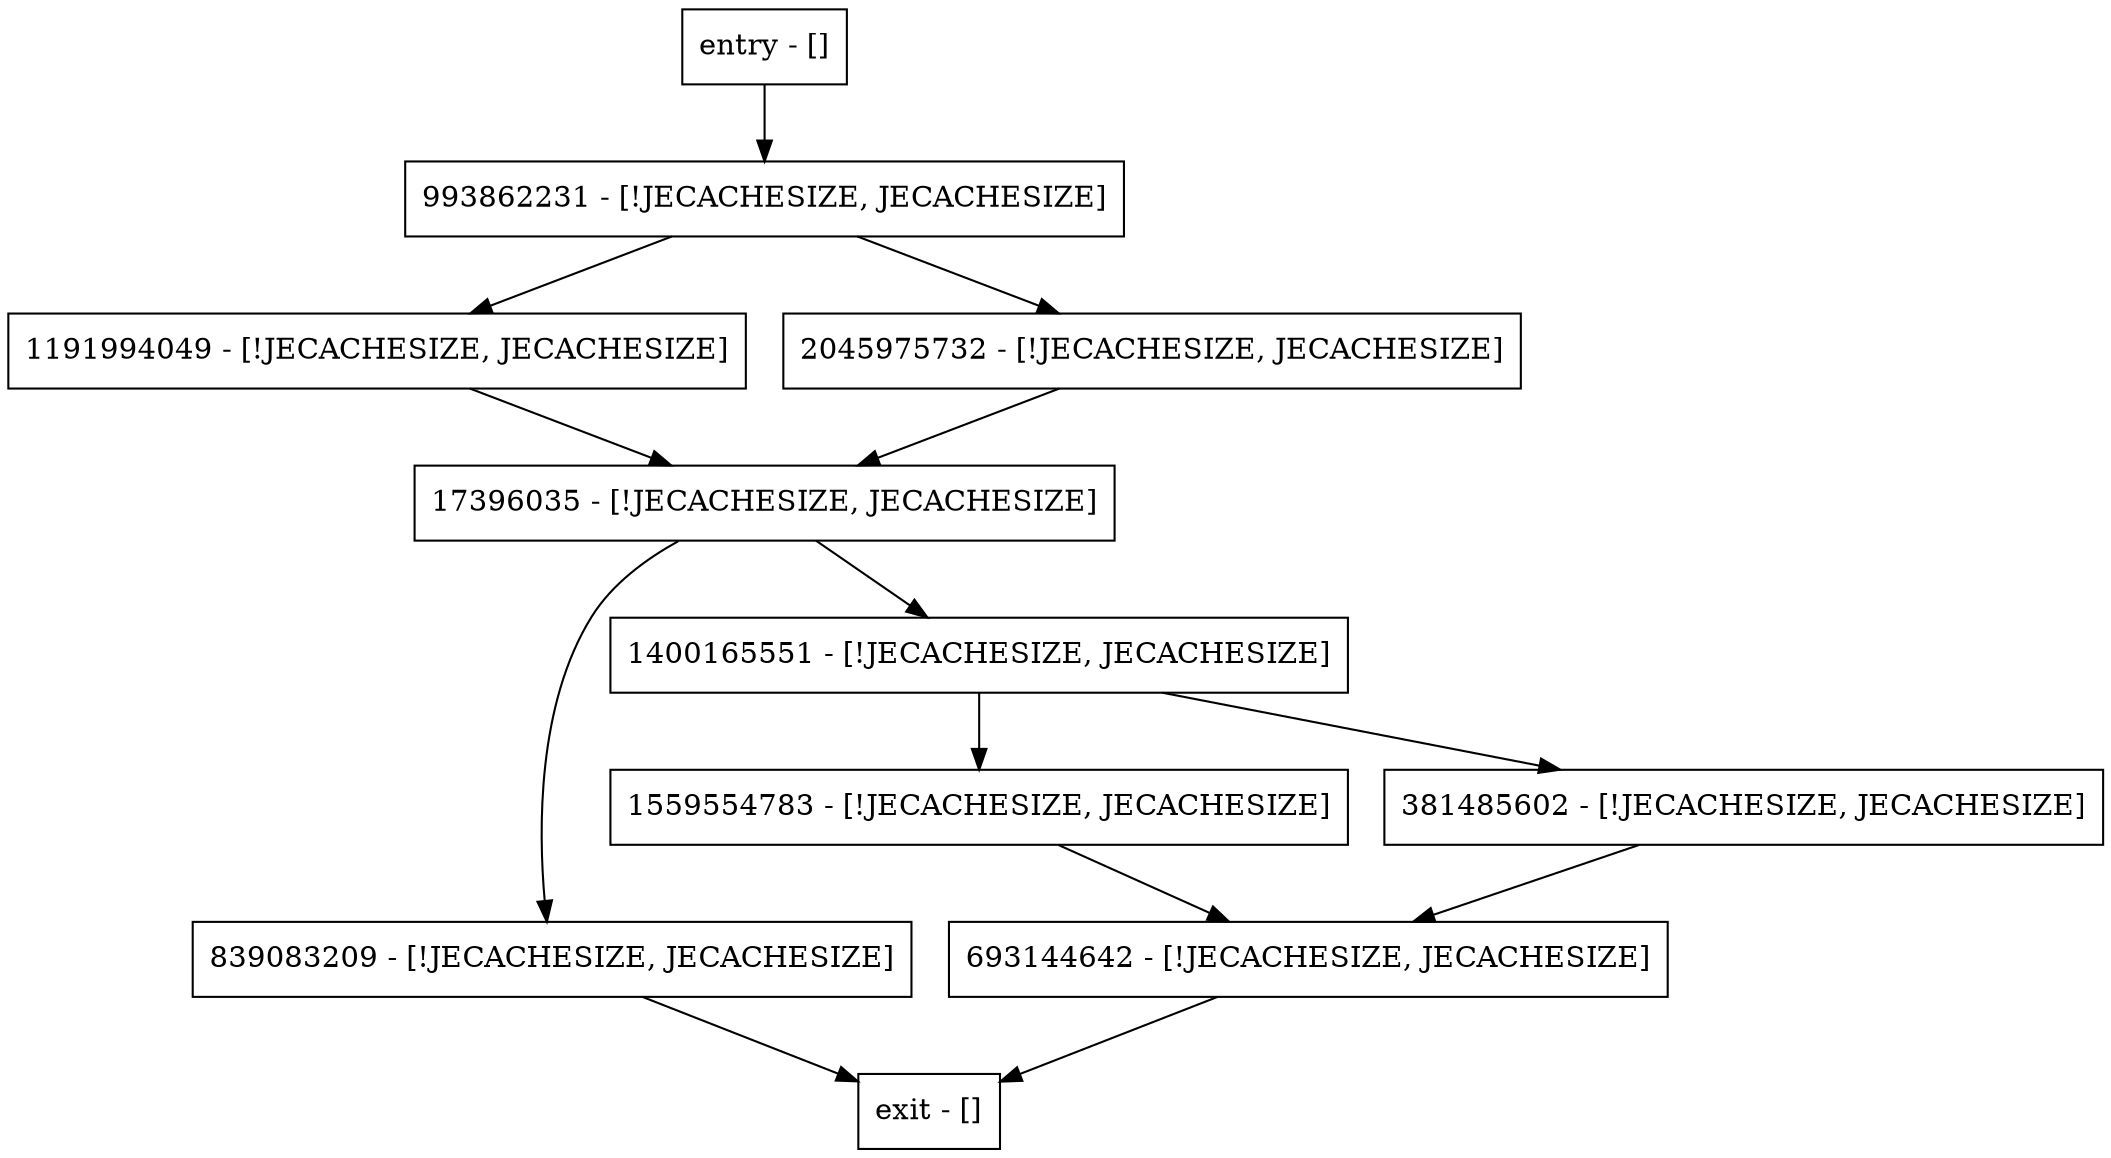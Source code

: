digraph open {
node [shape=record];
entry [label="entry - []"];
exit [label="exit - []"];
693144642 [label="693144642 - [!JECACHESIZE, JECACHESIZE]"];
993862231 [label="993862231 - [!JECACHESIZE, JECACHESIZE]"];
839083209 [label="839083209 - [!JECACHESIZE, JECACHESIZE]"];
1191994049 [label="1191994049 - [!JECACHESIZE, JECACHESIZE]"];
2045975732 [label="2045975732 - [!JECACHESIZE, JECACHESIZE]"];
1559554783 [label="1559554783 - [!JECACHESIZE, JECACHESIZE]"];
17396035 [label="17396035 - [!JECACHESIZE, JECACHESIZE]"];
1400165551 [label="1400165551 - [!JECACHESIZE, JECACHESIZE]"];
381485602 [label="381485602 - [!JECACHESIZE, JECACHESIZE]"];
entry;
exit;
entry -> 993862231;
693144642 -> exit;
993862231 -> 1191994049;
993862231 -> 2045975732;
839083209 -> exit;
1191994049 -> 17396035;
2045975732 -> 17396035;
1559554783 -> 693144642;
17396035 -> 839083209;
17396035 -> 1400165551;
1400165551 -> 1559554783;
1400165551 -> 381485602;
381485602 -> 693144642;
}
